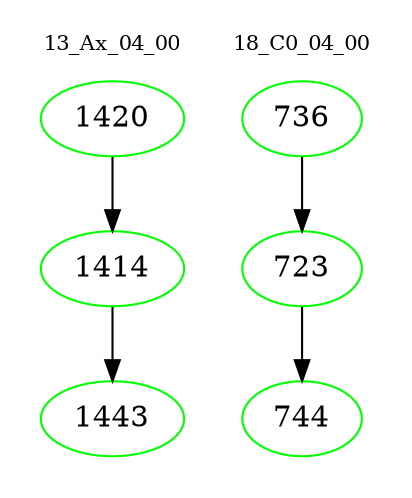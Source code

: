 digraph{
subgraph cluster_0 {
color = white
label = "13_Ax_04_00";
fontsize=10;
T0_1420 [label="1420", color="green"]
T0_1420 -> T0_1414 [color="black"]
T0_1414 [label="1414", color="green"]
T0_1414 -> T0_1443 [color="black"]
T0_1443 [label="1443", color="green"]
}
subgraph cluster_1 {
color = white
label = "18_C0_04_00";
fontsize=10;
T1_736 [label="736", color="green"]
T1_736 -> T1_723 [color="black"]
T1_723 [label="723", color="green"]
T1_723 -> T1_744 [color="black"]
T1_744 [label="744", color="green"]
}
}
